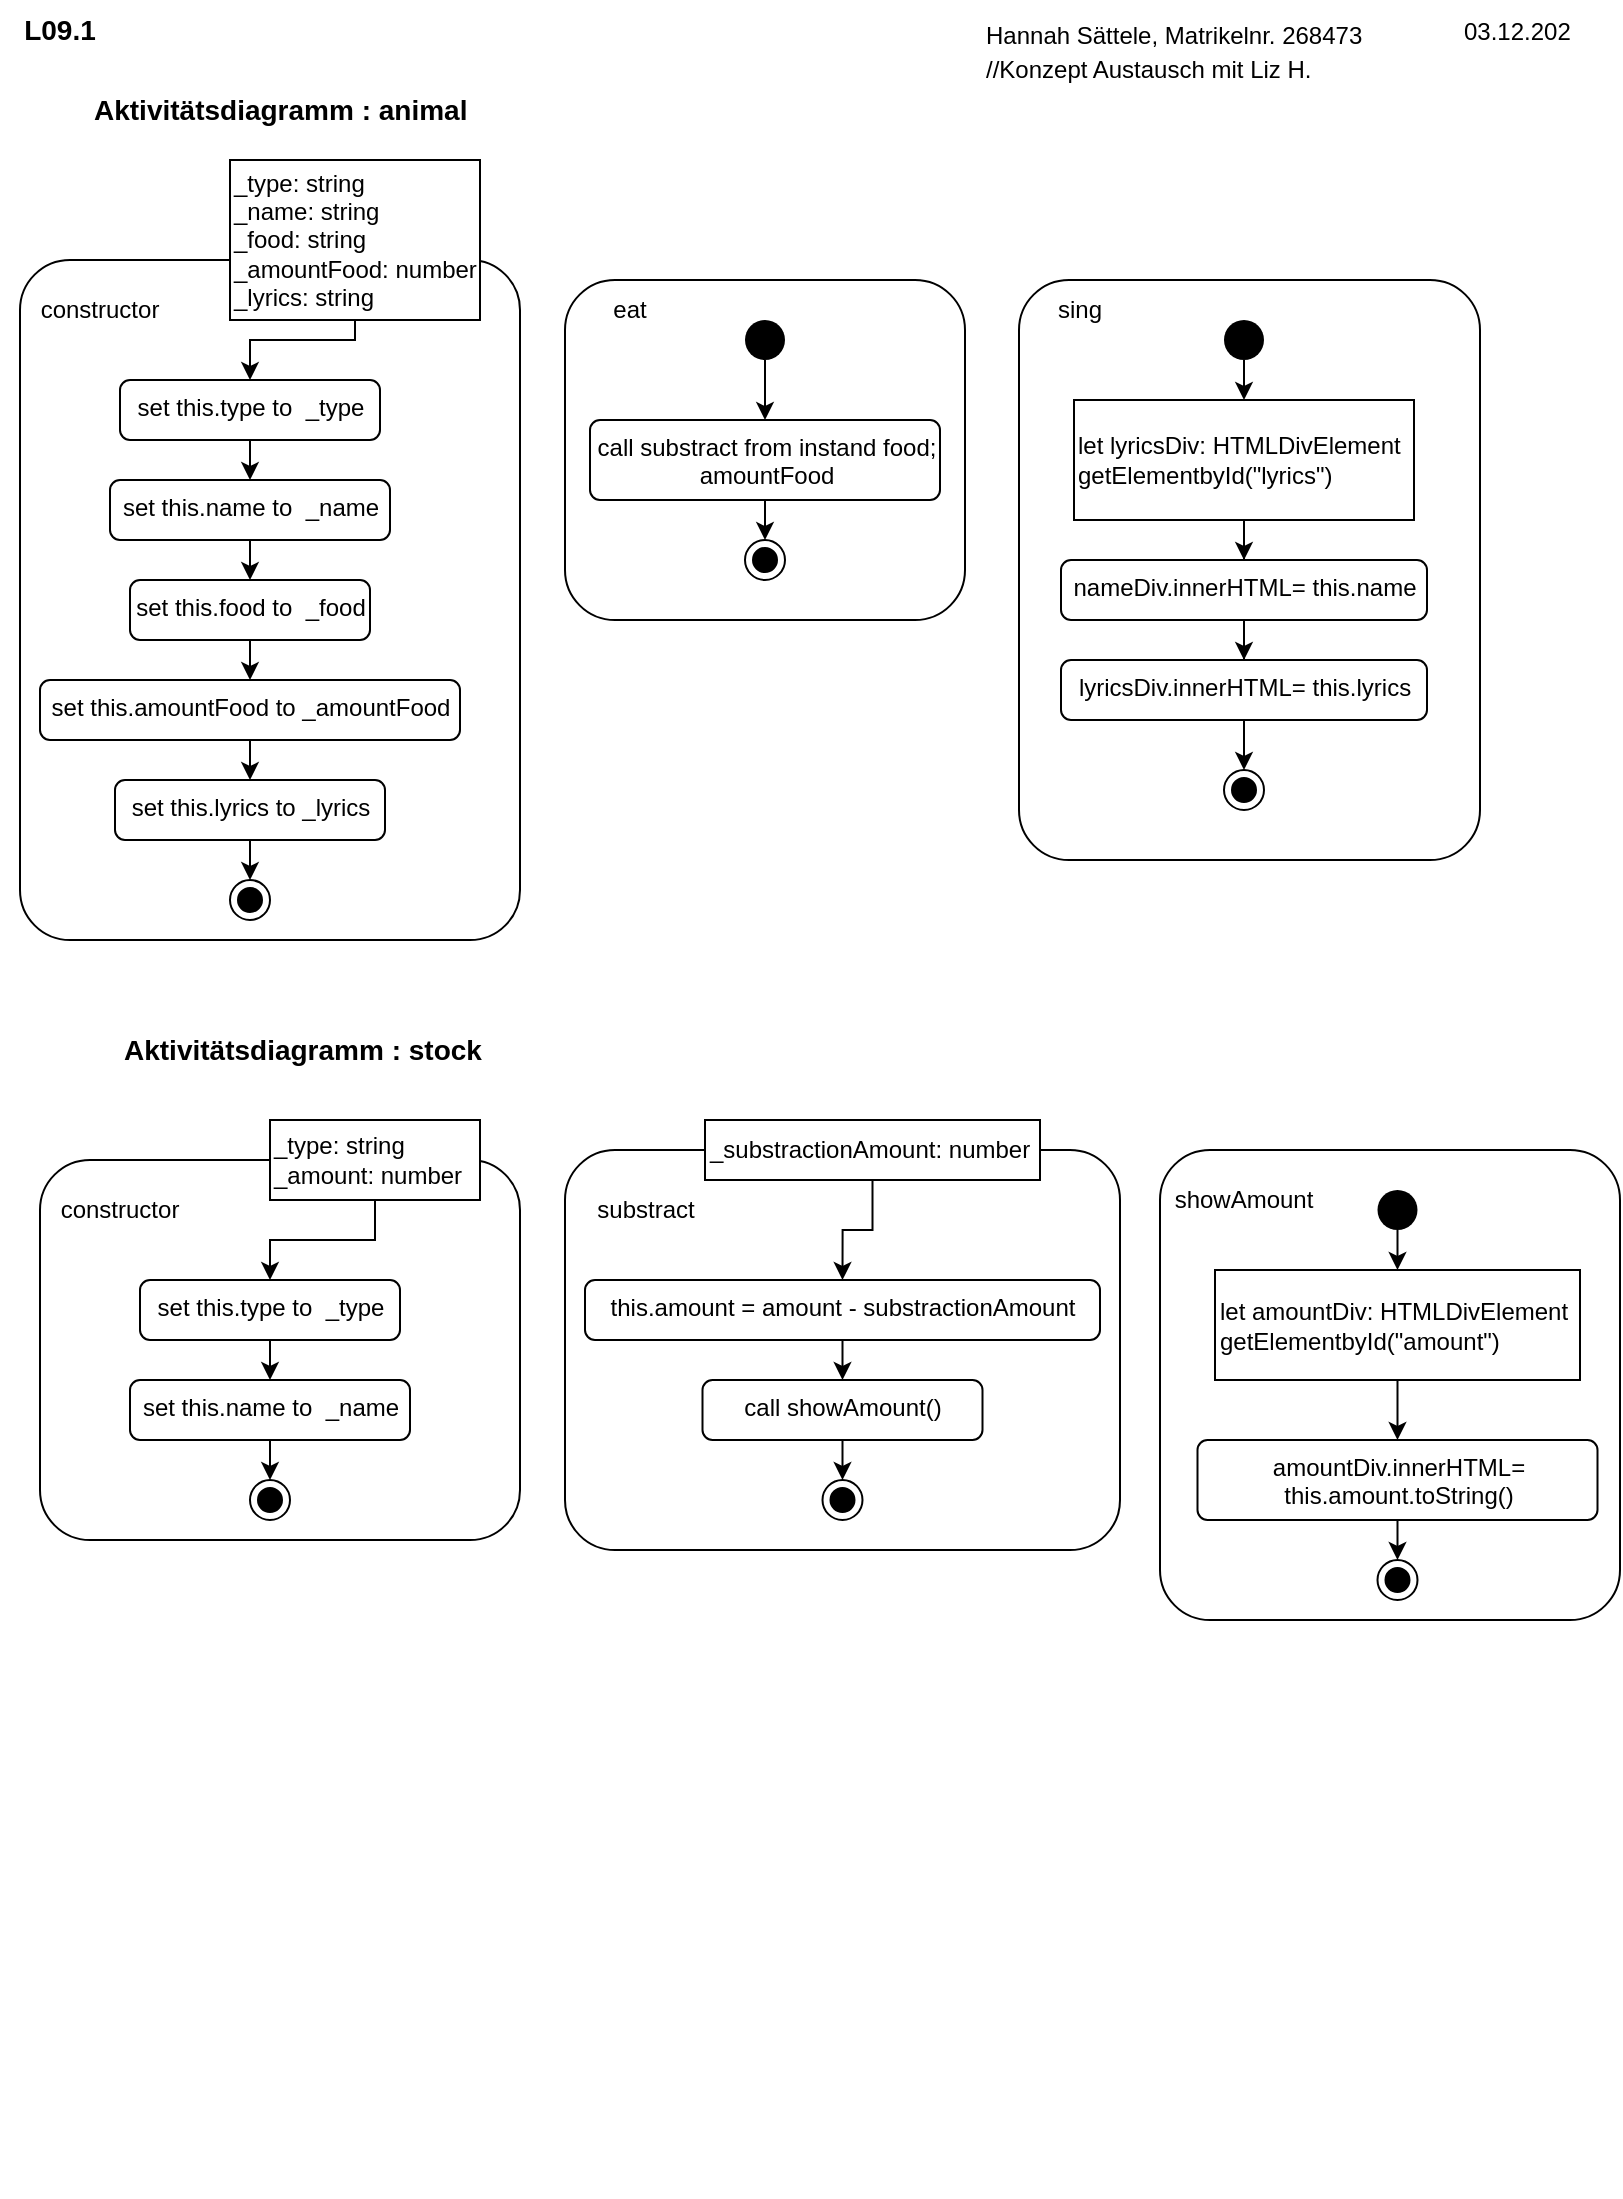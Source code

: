 <mxfile version="15.7.3" type="device"><diagram id="M4qhRGgSagV1nlAgJa_G" name="Seite-1"><mxGraphModel dx="1278" dy="649" grid="1" gridSize="10" guides="1" tooltips="1" connect="1" arrows="1" fold="1" page="1" pageScale="1" pageWidth="827" pageHeight="1169" math="0" shadow="0"><root><mxCell id="0"/><mxCell id="1" parent="0"/><mxCell id="E7jKJEPM7aD8n5P_aPS_-21" value="&lt;font style=&quot;font-size: 12px&quot;&gt;Hannah Sättele, Matrikelnr. 268473&lt;br&gt;//Konzept Austausch mit Liz H.&lt;br&gt;&lt;/font&gt;" style="text;html=1;strokeColor=none;fillColor=none;align=left;verticalAlign=middle;whiteSpace=wrap;rounded=0;fontSize=14;" vertex="1" parent="1"><mxGeometry x="501.25" y="20" width="230" height="30" as="geometry"/></mxCell><mxCell id="E7jKJEPM7aD8n5P_aPS_-22" value="&lt;span style=&quot;font-size: 12px&quot;&gt;03.12.202&lt;/span&gt;" style="text;html=1;strokeColor=none;fillColor=none;align=left;verticalAlign=middle;whiteSpace=wrap;rounded=0;fontSize=14;" vertex="1" parent="1"><mxGeometry x="740" y="10" width="60" height="30" as="geometry"/></mxCell><mxCell id="E7jKJEPM7aD8n5P_aPS_-24" value="&lt;span style=&quot;font-size: 14px&quot;&gt;&lt;b&gt;Aktivitätsdiagramm : stock&lt;/b&gt;&lt;/span&gt;" style="text;html=1;strokeColor=none;fillColor=none;align=left;verticalAlign=middle;whiteSpace=wrap;rounded=0;" vertex="1" parent="1"><mxGeometry x="70" y="520" width="230" height="30" as="geometry"/></mxCell><mxCell id="E7jKJEPM7aD8n5P_aPS_-25" value="&lt;b&gt;&lt;font style=&quot;font-size: 14px&quot;&gt;L09.1&lt;/font&gt;&lt;/b&gt;" style="text;html=1;strokeColor=none;fillColor=none;align=center;verticalAlign=middle;whiteSpace=wrap;rounded=0;fontSize=12;" vertex="1" parent="1"><mxGeometry x="10" y="10" width="60" height="30" as="geometry"/></mxCell><mxCell id="E7jKJEPM7aD8n5P_aPS_-94" style="edgeStyle=orthogonalEdgeStyle;rounded=0;orthogonalLoop=1;jettySize=auto;html=1;exitX=0.5;exitY=1;exitDx=0;exitDy=0;fontSize=12;" edge="1" parent="1"><mxGeometry relative="1" as="geometry"><mxPoint x="802" y="1100" as="sourcePoint"/><mxPoint x="802" y="1100" as="targetPoint"/></mxGeometry></mxCell><mxCell id="E7jKJEPM7aD8n5P_aPS_-105" value="&lt;span style=&quot;font-size: 14px&quot;&gt;&lt;b&gt;Aktivitätsdiagramm : animal&lt;/b&gt;&lt;/span&gt;" style="text;html=1;strokeColor=none;fillColor=none;align=left;verticalAlign=middle;whiteSpace=wrap;rounded=0;" vertex="1" parent="1"><mxGeometry x="55" y="50" width="230" height="30" as="geometry"/></mxCell><mxCell id="E7jKJEPM7aD8n5P_aPS_-106" value="" style="html=1;align=right;verticalAlign=top;rounded=1;absoluteArcSize=1;arcSize=50;dashed=0;spacingTop=10;spacingRight=30;fontSize=12;" vertex="1" parent="1"><mxGeometry x="20" y="140" width="250" height="340" as="geometry"/></mxCell><mxCell id="E7jKJEPM7aD8n5P_aPS_-182" style="edgeStyle=orthogonalEdgeStyle;rounded=0;orthogonalLoop=1;jettySize=auto;html=1;exitX=0.5;exitY=1;exitDx=0;exitDy=0;entryX=0.5;entryY=0;entryDx=0;entryDy=0;fontSize=12;" edge="1" parent="1" source="E7jKJEPM7aD8n5P_aPS_-107" target="E7jKJEPM7aD8n5P_aPS_-110"><mxGeometry relative="1" as="geometry"><Array as="points"><mxPoint x="188" y="180"/><mxPoint x="135" y="180"/></Array></mxGeometry></mxCell><mxCell id="E7jKJEPM7aD8n5P_aPS_-107" value="_type: string&lt;br&gt;_name: string&lt;br&gt;_food: string&lt;br&gt;_amountFood: number&lt;br&gt;_lyrics: string" style="html=1;align=left;verticalAlign=middle;rounded=0;absoluteArcSize=1;arcSize=10;dashed=0;fontSize=12;" vertex="1" parent="1"><mxGeometry x="125" y="90" width="125" height="80" as="geometry"/></mxCell><mxCell id="E7jKJEPM7aD8n5P_aPS_-108" value="constructor" style="text;html=1;strokeColor=none;fillColor=none;align=center;verticalAlign=middle;whiteSpace=wrap;rounded=0;fontSize=12;" vertex="1" parent="1"><mxGeometry x="30" y="150" width="60" height="30" as="geometry"/></mxCell><mxCell id="E7jKJEPM7aD8n5P_aPS_-109" style="edgeStyle=orthogonalEdgeStyle;rounded=0;orthogonalLoop=1;jettySize=auto;html=1;exitX=0.5;exitY=1;exitDx=0;exitDy=0;entryX=0.5;entryY=0;entryDx=0;entryDy=0;fontSize=12;" edge="1" parent="1" source="E7jKJEPM7aD8n5P_aPS_-110" target="E7jKJEPM7aD8n5P_aPS_-112"><mxGeometry relative="1" as="geometry"/></mxCell><mxCell id="E7jKJEPM7aD8n5P_aPS_-110" value="set this.type to&amp;nbsp; _type" style="html=1;align=center;verticalAlign=top;rounded=1;absoluteArcSize=1;arcSize=10;dashed=0;fontSize=12;" vertex="1" parent="1"><mxGeometry x="70" y="200" width="130" height="30" as="geometry"/></mxCell><mxCell id="E7jKJEPM7aD8n5P_aPS_-129" style="edgeStyle=orthogonalEdgeStyle;rounded=0;orthogonalLoop=1;jettySize=auto;html=1;exitX=0.5;exitY=1;exitDx=0;exitDy=0;entryX=0.5;entryY=0;entryDx=0;entryDy=0;fontSize=12;" edge="1" parent="1" source="E7jKJEPM7aD8n5P_aPS_-112" target="E7jKJEPM7aD8n5P_aPS_-114"><mxGeometry relative="1" as="geometry"/></mxCell><mxCell id="E7jKJEPM7aD8n5P_aPS_-112" value="set this.name to&amp;nbsp; _name" style="html=1;align=center;verticalAlign=top;rounded=1;absoluteArcSize=1;arcSize=10;dashed=0;fontSize=12;" vertex="1" parent="1"><mxGeometry x="65" y="250" width="140" height="30" as="geometry"/></mxCell><mxCell id="E7jKJEPM7aD8n5P_aPS_-130" style="edgeStyle=orthogonalEdgeStyle;rounded=0;orthogonalLoop=1;jettySize=auto;html=1;exitX=0.5;exitY=1;exitDx=0;exitDy=0;entryX=0.5;entryY=0;entryDx=0;entryDy=0;fontSize=12;" edge="1" parent="1" source="E7jKJEPM7aD8n5P_aPS_-114" target="E7jKJEPM7aD8n5P_aPS_-116"><mxGeometry relative="1" as="geometry"/></mxCell><mxCell id="E7jKJEPM7aD8n5P_aPS_-114" value="set this.food to&amp;nbsp; _food" style="html=1;align=center;verticalAlign=top;rounded=1;absoluteArcSize=1;arcSize=10;dashed=0;fontSize=12;" vertex="1" parent="1"><mxGeometry x="75" y="300" width="120" height="30" as="geometry"/></mxCell><mxCell id="E7jKJEPM7aD8n5P_aPS_-131" style="edgeStyle=orthogonalEdgeStyle;rounded=0;orthogonalLoop=1;jettySize=auto;html=1;exitX=0.5;exitY=1;exitDx=0;exitDy=0;entryX=0.5;entryY=0;entryDx=0;entryDy=0;fontSize=12;" edge="1" parent="1" source="E7jKJEPM7aD8n5P_aPS_-116" target="E7jKJEPM7aD8n5P_aPS_-118"><mxGeometry relative="1" as="geometry"/></mxCell><mxCell id="E7jKJEPM7aD8n5P_aPS_-116" value="set this.amountFood to _amountFood" style="html=1;align=center;verticalAlign=top;rounded=1;absoluteArcSize=1;arcSize=10;dashed=0;fontSize=12;" vertex="1" parent="1"><mxGeometry x="30" y="350" width="210" height="30" as="geometry"/></mxCell><mxCell id="E7jKJEPM7aD8n5P_aPS_-133" style="edgeStyle=orthogonalEdgeStyle;rounded=0;orthogonalLoop=1;jettySize=auto;html=1;exitX=0.5;exitY=1;exitDx=0;exitDy=0;entryX=0.5;entryY=0;entryDx=0;entryDy=0;fontSize=12;" edge="1" parent="1" source="E7jKJEPM7aD8n5P_aPS_-118" target="E7jKJEPM7aD8n5P_aPS_-126"><mxGeometry relative="1" as="geometry"/></mxCell><mxCell id="E7jKJEPM7aD8n5P_aPS_-118" value="set this.lyrics to _lyrics" style="html=1;align=center;verticalAlign=top;rounded=1;absoluteArcSize=1;arcSize=10;dashed=0;fontSize=12;" vertex="1" parent="1"><mxGeometry x="67.5" y="400" width="135" height="30" as="geometry"/></mxCell><mxCell id="E7jKJEPM7aD8n5P_aPS_-125" style="edgeStyle=orthogonalEdgeStyle;rounded=0;orthogonalLoop=1;jettySize=auto;html=1;exitX=0.5;exitY=1;exitDx=0;exitDy=0;fontSize=12;" edge="1" parent="1"><mxGeometry relative="1" as="geometry"><mxPoint x="250" y="590" as="sourcePoint"/><mxPoint x="250" y="590" as="targetPoint"/></mxGeometry></mxCell><mxCell id="E7jKJEPM7aD8n5P_aPS_-126" value="" style="ellipse;html=1;shape=endState;fillColor=#000000;strokeColor=#000000;fontSize=12;align=center;" vertex="1" parent="1"><mxGeometry x="125" y="450" width="20" height="20" as="geometry"/></mxCell><mxCell id="E7jKJEPM7aD8n5P_aPS_-134" value="" style="html=1;align=right;verticalAlign=top;rounded=1;absoluteArcSize=1;arcSize=50;dashed=0;spacingTop=10;spacingRight=30;fontSize=12;" vertex="1" parent="1"><mxGeometry x="292.5" y="150" width="200" height="170" as="geometry"/></mxCell><mxCell id="E7jKJEPM7aD8n5P_aPS_-135" value="eat" style="text;html=1;strokeColor=none;fillColor=none;align=center;verticalAlign=middle;whiteSpace=wrap;rounded=0;fontSize=12;" vertex="1" parent="1"><mxGeometry x="295" y="150" width="60" height="30" as="geometry"/></mxCell><mxCell id="E7jKJEPM7aD8n5P_aPS_-150" style="edgeStyle=orthogonalEdgeStyle;rounded=0;orthogonalLoop=1;jettySize=auto;html=1;exitX=0.5;exitY=1;exitDx=0;exitDy=0;entryX=0.5;entryY=0;entryDx=0;entryDy=0;fontSize=12;" edge="1" parent="1" source="E7jKJEPM7aD8n5P_aPS_-137" target="E7jKJEPM7aD8n5P_aPS_-146"><mxGeometry relative="1" as="geometry"/></mxCell><mxCell id="E7jKJEPM7aD8n5P_aPS_-137" value="call substract from instand food;&lt;br&gt;amountFood" style="html=1;align=center;verticalAlign=top;rounded=1;absoluteArcSize=1;arcSize=10;dashed=0;fontSize=12;" vertex="1" parent="1"><mxGeometry x="305" y="220" width="175" height="40" as="geometry"/></mxCell><mxCell id="E7jKJEPM7aD8n5P_aPS_-146" value="" style="ellipse;html=1;shape=endState;fillColor=#000000;strokeColor=#000000;fontSize=12;align=center;" vertex="1" parent="1"><mxGeometry x="382.5" y="280" width="20" height="20" as="geometry"/></mxCell><mxCell id="E7jKJEPM7aD8n5P_aPS_-147" style="edgeStyle=orthogonalEdgeStyle;rounded=0;orthogonalLoop=1;jettySize=auto;html=1;exitX=0.5;exitY=1;exitDx=0;exitDy=0;entryX=0.5;entryY=0;entryDx=0;entryDy=0;fontSize=12;" edge="1" parent="1" source="E7jKJEPM7aD8n5P_aPS_-148" target="E7jKJEPM7aD8n5P_aPS_-137"><mxGeometry relative="1" as="geometry"/></mxCell><mxCell id="E7jKJEPM7aD8n5P_aPS_-148" value="" style="ellipse;fillColor=#000000;strokeColor=none;fontSize=12;align=center;" vertex="1" parent="1"><mxGeometry x="382.5" y="170" width="20" height="20" as="geometry"/></mxCell><mxCell id="E7jKJEPM7aD8n5P_aPS_-151" value="" style="html=1;align=right;verticalAlign=top;rounded=1;absoluteArcSize=1;arcSize=50;dashed=0;spacingTop=10;spacingRight=30;fontSize=12;" vertex="1" parent="1"><mxGeometry x="519.5" y="150" width="230.5" height="290" as="geometry"/></mxCell><mxCell id="E7jKJEPM7aD8n5P_aPS_-152" value="sing" style="text;html=1;strokeColor=none;fillColor=none;align=center;verticalAlign=middle;whiteSpace=wrap;rounded=0;fontSize=12;" vertex="1" parent="1"><mxGeometry x="519.5" y="150" width="60" height="30" as="geometry"/></mxCell><mxCell id="E7jKJEPM7aD8n5P_aPS_-155" value="" style="ellipse;html=1;shape=endState;fillColor=#000000;strokeColor=#000000;fontSize=12;align=center;" vertex="1" parent="1"><mxGeometry x="622" y="395" width="20" height="20" as="geometry"/></mxCell><mxCell id="E7jKJEPM7aD8n5P_aPS_-159" style="edgeStyle=orthogonalEdgeStyle;rounded=0;orthogonalLoop=1;jettySize=auto;html=1;exitX=0.5;exitY=1;exitDx=0;exitDy=0;entryX=0.5;entryY=0;entryDx=0;entryDy=0;fontSize=12;" edge="1" parent="1" source="E7jKJEPM7aD8n5P_aPS_-157" target="E7jKJEPM7aD8n5P_aPS_-158"><mxGeometry relative="1" as="geometry"/></mxCell><mxCell id="E7jKJEPM7aD8n5P_aPS_-157" value="" style="ellipse;fillColor=#000000;strokeColor=none;fontSize=12;align=center;" vertex="1" parent="1"><mxGeometry x="622" y="170" width="20" height="20" as="geometry"/></mxCell><mxCell id="E7jKJEPM7aD8n5P_aPS_-163" style="edgeStyle=orthogonalEdgeStyle;rounded=0;orthogonalLoop=1;jettySize=auto;html=1;entryX=0.5;entryY=0;entryDx=0;entryDy=0;fontSize=12;" edge="1" parent="1" source="E7jKJEPM7aD8n5P_aPS_-158" target="E7jKJEPM7aD8n5P_aPS_-160"><mxGeometry relative="1" as="geometry"/></mxCell><mxCell id="E7jKJEPM7aD8n5P_aPS_-158" value="let lyricsDiv: HTMLDivElement&lt;br&gt;getElementbyId(&quot;lyrics&quot;)" style="html=1;align=left;verticalAlign=middle;rounded=0;absoluteArcSize=1;arcSize=10;dashed=0;fontSize=12;" vertex="1" parent="1"><mxGeometry x="547" y="210" width="170" height="60" as="geometry"/></mxCell><mxCell id="E7jKJEPM7aD8n5P_aPS_-164" style="edgeStyle=orthogonalEdgeStyle;rounded=0;orthogonalLoop=1;jettySize=auto;html=1;entryX=0.5;entryY=0;entryDx=0;entryDy=0;fontSize=12;" edge="1" parent="1" source="E7jKJEPM7aD8n5P_aPS_-160" target="E7jKJEPM7aD8n5P_aPS_-161"><mxGeometry relative="1" as="geometry"/></mxCell><mxCell id="E7jKJEPM7aD8n5P_aPS_-160" value="nameDiv.innerHTML= this.name" style="html=1;align=center;verticalAlign=top;rounded=1;absoluteArcSize=1;arcSize=10;dashed=0;fontSize=12;" vertex="1" parent="1"><mxGeometry x="540.5" y="290" width="183" height="30" as="geometry"/></mxCell><mxCell id="E7jKJEPM7aD8n5P_aPS_-165" style="edgeStyle=orthogonalEdgeStyle;rounded=0;orthogonalLoop=1;jettySize=auto;html=1;entryX=0.5;entryY=0;entryDx=0;entryDy=0;fontSize=12;" edge="1" parent="1" source="E7jKJEPM7aD8n5P_aPS_-161" target="E7jKJEPM7aD8n5P_aPS_-155"><mxGeometry relative="1" as="geometry"/></mxCell><mxCell id="E7jKJEPM7aD8n5P_aPS_-161" value="lyricsDiv.innerHTML= this.lyrics" style="html=1;align=center;verticalAlign=top;rounded=1;absoluteArcSize=1;arcSize=10;dashed=0;fontSize=12;" vertex="1" parent="1"><mxGeometry x="540.5" y="340" width="183" height="30" as="geometry"/></mxCell><mxCell id="E7jKJEPM7aD8n5P_aPS_-166" value="" style="html=1;align=right;verticalAlign=top;rounded=1;absoluteArcSize=1;arcSize=50;dashed=0;spacingTop=10;spacingRight=30;fontSize=12;" vertex="1" parent="1"><mxGeometry x="30" y="590" width="240" height="190" as="geometry"/></mxCell><mxCell id="E7jKJEPM7aD8n5P_aPS_-181" style="edgeStyle=orthogonalEdgeStyle;rounded=0;orthogonalLoop=1;jettySize=auto;html=1;entryX=0.5;entryY=0;entryDx=0;entryDy=0;fontSize=12;" edge="1" parent="1" source="E7jKJEPM7aD8n5P_aPS_-168" target="E7jKJEPM7aD8n5P_aPS_-171"><mxGeometry relative="1" as="geometry"><Array as="points"><mxPoint x="198" y="630"/><mxPoint x="145" y="630"/></Array></mxGeometry></mxCell><mxCell id="E7jKJEPM7aD8n5P_aPS_-168" value="_type: string&lt;br&gt;_amount: number" style="html=1;align=left;verticalAlign=middle;rounded=0;absoluteArcSize=1;arcSize=10;dashed=0;fontSize=12;" vertex="1" parent="1"><mxGeometry x="145" y="570" width="105" height="40" as="geometry"/></mxCell><mxCell id="E7jKJEPM7aD8n5P_aPS_-169" value="constructor" style="text;html=1;strokeColor=none;fillColor=none;align=center;verticalAlign=middle;whiteSpace=wrap;rounded=0;fontSize=12;" vertex="1" parent="1"><mxGeometry x="40" y="600" width="60" height="30" as="geometry"/></mxCell><mxCell id="E7jKJEPM7aD8n5P_aPS_-170" style="edgeStyle=orthogonalEdgeStyle;rounded=0;orthogonalLoop=1;jettySize=auto;html=1;exitX=0.5;exitY=1;exitDx=0;exitDy=0;entryX=0.5;entryY=0;entryDx=0;entryDy=0;fontSize=12;" edge="1" parent="1" source="E7jKJEPM7aD8n5P_aPS_-171" target="E7jKJEPM7aD8n5P_aPS_-173"><mxGeometry relative="1" as="geometry"/></mxCell><mxCell id="E7jKJEPM7aD8n5P_aPS_-171" value="set this.type to&amp;nbsp; _type" style="html=1;align=center;verticalAlign=top;rounded=1;absoluteArcSize=1;arcSize=10;dashed=0;fontSize=12;" vertex="1" parent="1"><mxGeometry x="80" y="650" width="130" height="30" as="geometry"/></mxCell><mxCell id="E7jKJEPM7aD8n5P_aPS_-172" style="edgeStyle=orthogonalEdgeStyle;rounded=0;orthogonalLoop=1;jettySize=auto;html=1;exitX=0.5;exitY=1;exitDx=0;exitDy=0;entryX=0.5;entryY=0;entryDx=0;entryDy=0;fontSize=12;" edge="1" parent="1" source="E7jKJEPM7aD8n5P_aPS_-173"><mxGeometry relative="1" as="geometry"><mxPoint x="145" y="750" as="targetPoint"/></mxGeometry></mxCell><mxCell id="E7jKJEPM7aD8n5P_aPS_-173" value="set this.name to&amp;nbsp; _name" style="html=1;align=center;verticalAlign=top;rounded=1;absoluteArcSize=1;arcSize=10;dashed=0;fontSize=12;" vertex="1" parent="1"><mxGeometry x="75" y="700" width="140" height="30" as="geometry"/></mxCell><mxCell id="E7jKJEPM7aD8n5P_aPS_-180" value="" style="ellipse;html=1;shape=endState;fillColor=#000000;strokeColor=#000000;fontSize=12;align=center;" vertex="1" parent="1"><mxGeometry x="135" y="750" width="20" height="20" as="geometry"/></mxCell><mxCell id="E7jKJEPM7aD8n5P_aPS_-183" style="edgeStyle=orthogonalEdgeStyle;rounded=0;orthogonalLoop=1;jettySize=auto;html=1;exitX=0.5;exitY=1;exitDx=0;exitDy=0;fontSize=12;" edge="1" parent="1"><mxGeometry relative="1" as="geometry"><mxPoint x="512.5" y="590" as="sourcePoint"/><mxPoint x="512.5" y="590" as="targetPoint"/></mxGeometry></mxCell><mxCell id="E7jKJEPM7aD8n5P_aPS_-184" value="" style="html=1;align=right;verticalAlign=top;rounded=1;absoluteArcSize=1;arcSize=50;dashed=0;spacingTop=10;spacingRight=30;fontSize=12;" vertex="1" parent="1"><mxGeometry x="292.5" y="585" width="277.5" height="200" as="geometry"/></mxCell><mxCell id="E7jKJEPM7aD8n5P_aPS_-193" style="edgeStyle=orthogonalEdgeStyle;rounded=0;orthogonalLoop=1;jettySize=auto;html=1;entryX=0.5;entryY=0;entryDx=0;entryDy=0;fontSize=12;" edge="1" parent="1" source="E7jKJEPM7aD8n5P_aPS_-186" target="E7jKJEPM7aD8n5P_aPS_-189"><mxGeometry relative="1" as="geometry"/></mxCell><mxCell id="E7jKJEPM7aD8n5P_aPS_-186" value="_substractionAmount: number" style="html=1;align=left;verticalAlign=middle;rounded=0;absoluteArcSize=1;arcSize=10;dashed=0;fontSize=12;" vertex="1" parent="1"><mxGeometry x="362.5" y="570" width="167.5" height="30" as="geometry"/></mxCell><mxCell id="E7jKJEPM7aD8n5P_aPS_-187" value="substract" style="text;html=1;strokeColor=none;fillColor=none;align=center;verticalAlign=middle;whiteSpace=wrap;rounded=0;fontSize=12;" vertex="1" parent="1"><mxGeometry x="302.5" y="600" width="60" height="30" as="geometry"/></mxCell><mxCell id="E7jKJEPM7aD8n5P_aPS_-188" style="edgeStyle=orthogonalEdgeStyle;rounded=0;orthogonalLoop=1;jettySize=auto;html=1;exitX=0.5;exitY=1;exitDx=0;exitDy=0;entryX=0.5;entryY=0;entryDx=0;entryDy=0;fontSize=12;" edge="1" parent="1" source="E7jKJEPM7aD8n5P_aPS_-189" target="E7jKJEPM7aD8n5P_aPS_-191"><mxGeometry relative="1" as="geometry"/></mxCell><mxCell id="E7jKJEPM7aD8n5P_aPS_-189" value="this.amount = amount - substractionAmount" style="html=1;align=center;verticalAlign=top;rounded=1;absoluteArcSize=1;arcSize=10;dashed=0;fontSize=12;" vertex="1" parent="1"><mxGeometry x="302.5" y="650" width="257.5" height="30" as="geometry"/></mxCell><mxCell id="E7jKJEPM7aD8n5P_aPS_-194" style="edgeStyle=orthogonalEdgeStyle;rounded=0;orthogonalLoop=1;jettySize=auto;html=1;exitX=0.5;exitY=1;exitDx=0;exitDy=0;entryX=0.5;entryY=0;entryDx=0;entryDy=0;fontSize=12;" edge="1" parent="1" source="E7jKJEPM7aD8n5P_aPS_-191" target="E7jKJEPM7aD8n5P_aPS_-192"><mxGeometry relative="1" as="geometry"/></mxCell><mxCell id="E7jKJEPM7aD8n5P_aPS_-191" value="call showAmount()" style="html=1;align=center;verticalAlign=top;rounded=1;absoluteArcSize=1;arcSize=10;dashed=0;fontSize=12;" vertex="1" parent="1"><mxGeometry x="361.25" y="700" width="140" height="30" as="geometry"/></mxCell><mxCell id="E7jKJEPM7aD8n5P_aPS_-192" value="" style="ellipse;html=1;shape=endState;fillColor=#000000;strokeColor=#000000;fontSize=12;align=center;" vertex="1" parent="1"><mxGeometry x="421.25" y="750" width="20" height="20" as="geometry"/></mxCell><mxCell id="E7jKJEPM7aD8n5P_aPS_-195" value="" style="html=1;align=right;verticalAlign=top;rounded=1;absoluteArcSize=1;arcSize=50;dashed=0;spacingTop=10;spacingRight=30;fontSize=12;" vertex="1" parent="1"><mxGeometry x="590" y="585" width="230" height="235" as="geometry"/></mxCell><mxCell id="E7jKJEPM7aD8n5P_aPS_-196" value="showAmount" style="text;html=1;strokeColor=none;fillColor=none;align=center;verticalAlign=middle;whiteSpace=wrap;rounded=0;fontSize=12;" vertex="1" parent="1"><mxGeometry x="602" y="595" width="60" height="30" as="geometry"/></mxCell><mxCell id="E7jKJEPM7aD8n5P_aPS_-197" value="" style="ellipse;html=1;shape=endState;fillColor=#000000;strokeColor=#000000;fontSize=12;align=center;" vertex="1" parent="1"><mxGeometry x="698.75" y="790" width="20" height="20" as="geometry"/></mxCell><mxCell id="E7jKJEPM7aD8n5P_aPS_-198" style="edgeStyle=orthogonalEdgeStyle;rounded=0;orthogonalLoop=1;jettySize=auto;html=1;exitX=0.5;exitY=1;exitDx=0;exitDy=0;entryX=0.5;entryY=0;entryDx=0;entryDy=0;fontSize=12;" edge="1" parent="1" source="E7jKJEPM7aD8n5P_aPS_-199" target="E7jKJEPM7aD8n5P_aPS_-201"><mxGeometry relative="1" as="geometry"/></mxCell><mxCell id="E7jKJEPM7aD8n5P_aPS_-199" value="" style="ellipse;fillColor=#000000;strokeColor=none;fontSize=12;align=center;" vertex="1" parent="1"><mxGeometry x="698.75" y="605" width="20" height="20" as="geometry"/></mxCell><mxCell id="E7jKJEPM7aD8n5P_aPS_-200" style="edgeStyle=orthogonalEdgeStyle;rounded=0;orthogonalLoop=1;jettySize=auto;html=1;entryX=0.5;entryY=0;entryDx=0;entryDy=0;fontSize=12;" edge="1" parent="1" source="E7jKJEPM7aD8n5P_aPS_-201" target="E7jKJEPM7aD8n5P_aPS_-203"><mxGeometry relative="1" as="geometry"/></mxCell><mxCell id="E7jKJEPM7aD8n5P_aPS_-201" value="let amountDiv: HTMLDivElement&lt;br&gt;getElementbyId(&quot;amount&quot;)" style="html=1;align=left;verticalAlign=middle;rounded=0;absoluteArcSize=1;arcSize=10;dashed=0;fontSize=12;" vertex="1" parent="1"><mxGeometry x="617.5" y="645" width="182.5" height="55" as="geometry"/></mxCell><mxCell id="E7jKJEPM7aD8n5P_aPS_-209" style="edgeStyle=orthogonalEdgeStyle;rounded=0;orthogonalLoop=1;jettySize=auto;html=1;exitX=0.5;exitY=1;exitDx=0;exitDy=0;entryX=0.5;entryY=0;entryDx=0;entryDy=0;fontSize=12;" edge="1" parent="1" source="E7jKJEPM7aD8n5P_aPS_-203" target="E7jKJEPM7aD8n5P_aPS_-197"><mxGeometry relative="1" as="geometry"/></mxCell><mxCell id="E7jKJEPM7aD8n5P_aPS_-203" value="amountDiv.innerHTML= &lt;br&gt;this.amount.toString()" style="html=1;align=center;verticalAlign=top;rounded=1;absoluteArcSize=1;arcSize=10;dashed=0;fontSize=12;" vertex="1" parent="1"><mxGeometry x="608.75" y="730" width="200" height="40" as="geometry"/></mxCell></root></mxGraphModel></diagram></mxfile>